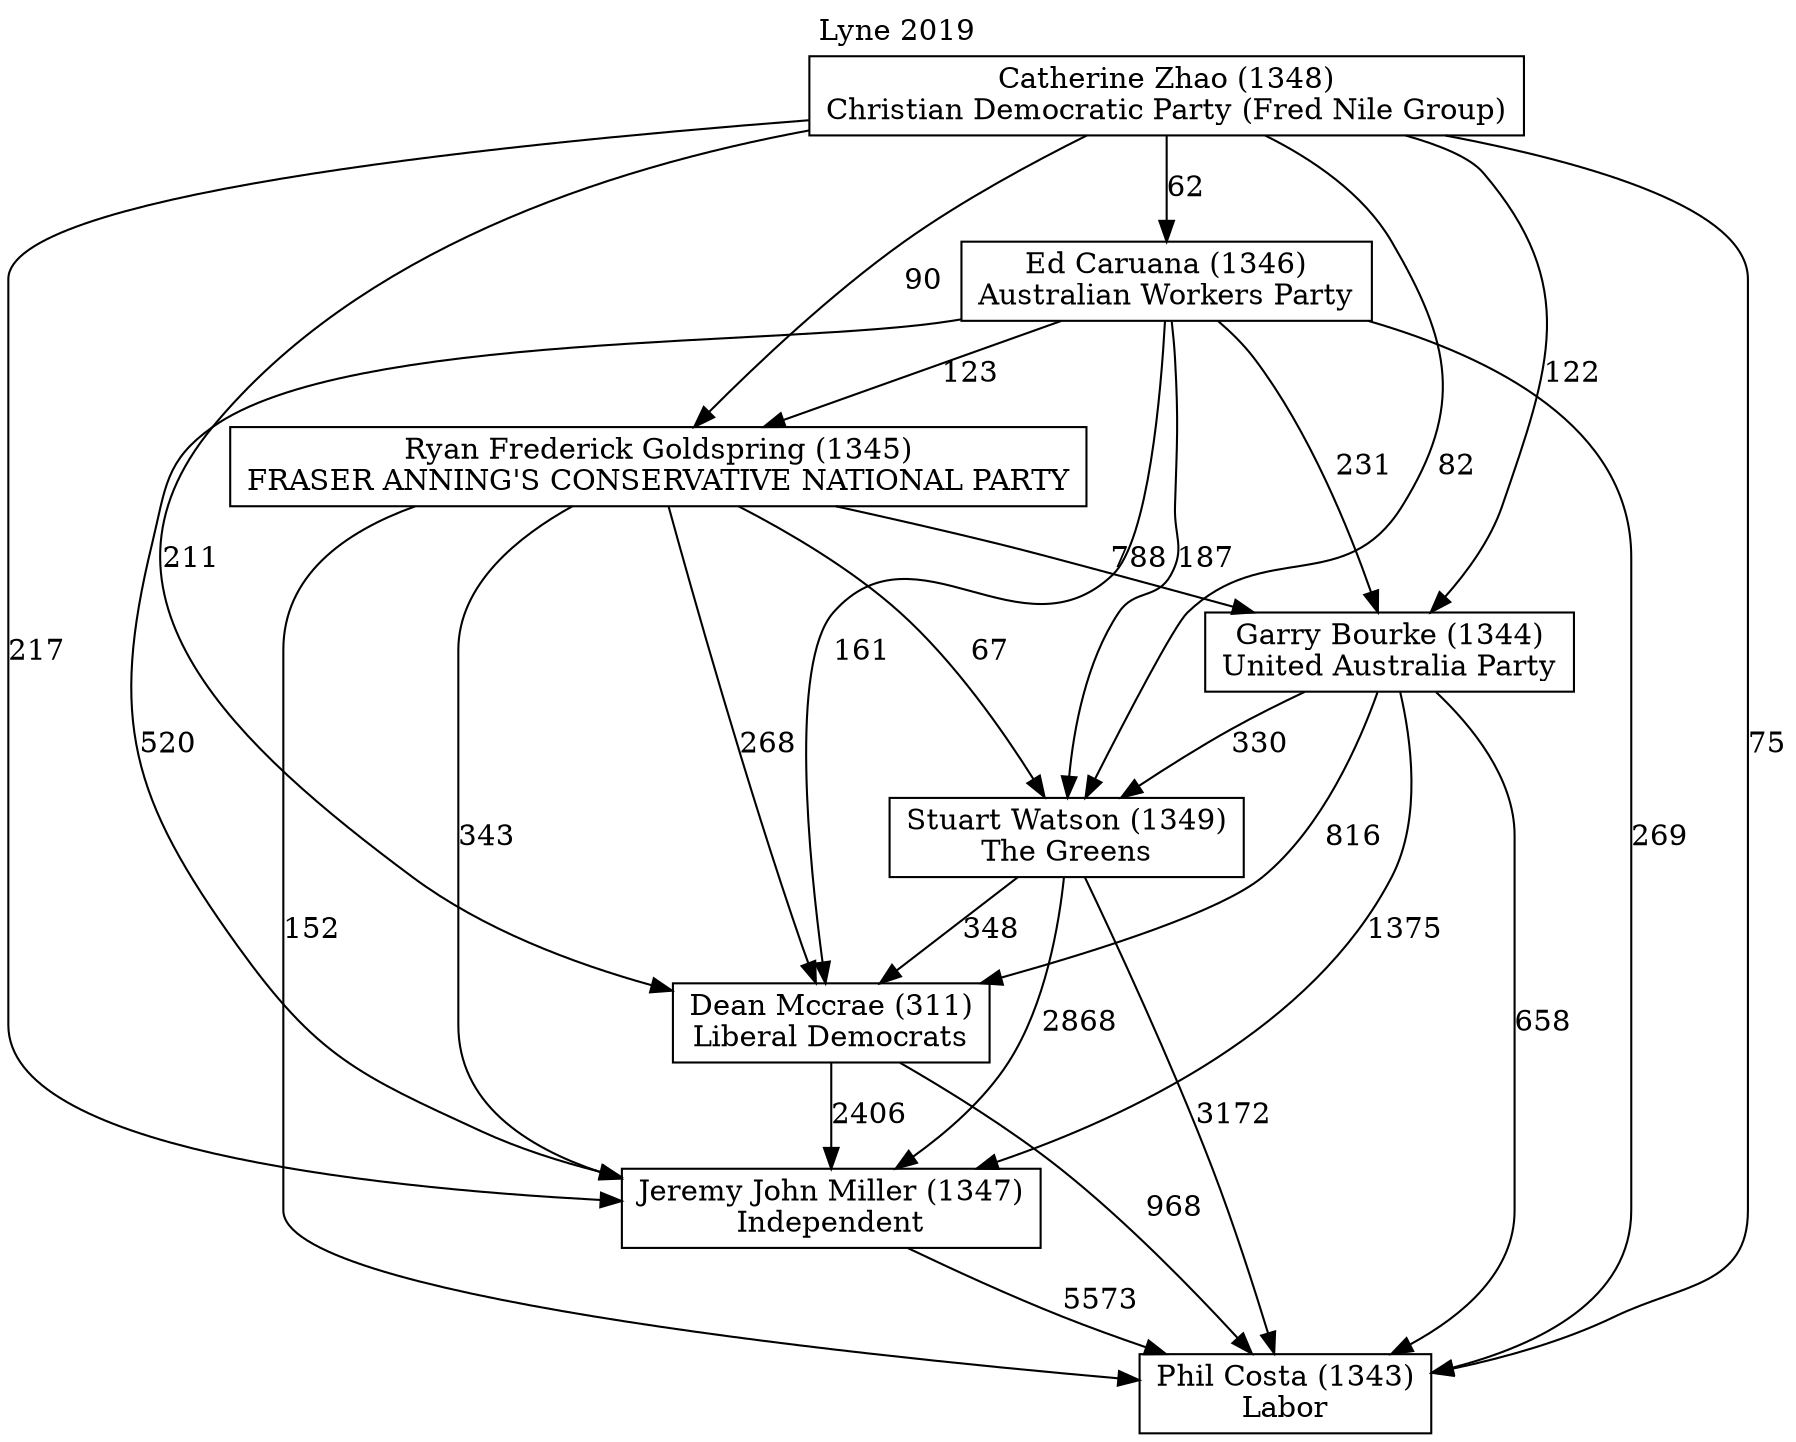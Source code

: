 // House preference flow
digraph "Phil Costa (1343)_Lyne_2019" {
	graph [label="Lyne 2019" labelloc=t mclimit=10]
	node [shape=box]
	"Catherine Zhao (1348)" [label="Catherine Zhao (1348)
Christian Democratic Party (Fred Nile Group)"]
	"Dean Mccrae (311)" [label="Dean Mccrae (311)
Liberal Democrats"]
	"Ed Caruana (1346)" [label="Ed Caruana (1346)
Australian Workers Party"]
	"Garry Bourke (1344)" [label="Garry Bourke (1344)
United Australia Party"]
	"Jeremy John Miller (1347)" [label="Jeremy John Miller (1347)
Independent"]
	"Phil Costa (1343)" [label="Phil Costa (1343)
Labor"]
	"Ryan Frederick Goldspring (1345)" [label="Ryan Frederick Goldspring (1345)
FRASER ANNING'S CONSERVATIVE NATIONAL PARTY"]
	"Stuart Watson (1349)" [label="Stuart Watson (1349)
The Greens"]
	"Catherine Zhao (1348)" -> "Dean Mccrae (311)" [label=211]
	"Catherine Zhao (1348)" -> "Ed Caruana (1346)" [label=62]
	"Catherine Zhao (1348)" -> "Garry Bourke (1344)" [label=122]
	"Catherine Zhao (1348)" -> "Jeremy John Miller (1347)" [label=217]
	"Catherine Zhao (1348)" -> "Phil Costa (1343)" [label=75]
	"Catherine Zhao (1348)" -> "Ryan Frederick Goldspring (1345)" [label=90]
	"Catherine Zhao (1348)" -> "Stuart Watson (1349)" [label=82]
	"Dean Mccrae (311)" -> "Jeremy John Miller (1347)" [label=2406]
	"Dean Mccrae (311)" -> "Phil Costa (1343)" [label=968]
	"Ed Caruana (1346)" -> "Dean Mccrae (311)" [label=161]
	"Ed Caruana (1346)" -> "Garry Bourke (1344)" [label=231]
	"Ed Caruana (1346)" -> "Jeremy John Miller (1347)" [label=520]
	"Ed Caruana (1346)" -> "Phil Costa (1343)" [label=269]
	"Ed Caruana (1346)" -> "Ryan Frederick Goldspring (1345)" [label=123]
	"Ed Caruana (1346)" -> "Stuart Watson (1349)" [label=187]
	"Garry Bourke (1344)" -> "Dean Mccrae (311)" [label=816]
	"Garry Bourke (1344)" -> "Jeremy John Miller (1347)" [label=1375]
	"Garry Bourke (1344)" -> "Phil Costa (1343)" [label=658]
	"Garry Bourke (1344)" -> "Stuart Watson (1349)" [label=330]
	"Jeremy John Miller (1347)" -> "Phil Costa (1343)" [label=5573]
	"Ryan Frederick Goldspring (1345)" -> "Dean Mccrae (311)" [label=268]
	"Ryan Frederick Goldspring (1345)" -> "Garry Bourke (1344)" [label=788]
	"Ryan Frederick Goldspring (1345)" -> "Jeremy John Miller (1347)" [label=343]
	"Ryan Frederick Goldspring (1345)" -> "Phil Costa (1343)" [label=152]
	"Ryan Frederick Goldspring (1345)" -> "Stuart Watson (1349)" [label=67]
	"Stuart Watson (1349)" -> "Dean Mccrae (311)" [label=348]
	"Stuart Watson (1349)" -> "Jeremy John Miller (1347)" [label=2868]
	"Stuart Watson (1349)" -> "Phil Costa (1343)" [label=3172]
}
